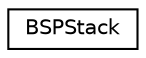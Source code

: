 digraph G
{
  edge [fontname="Helvetica",fontsize="10",labelfontname="Helvetica",labelfontsize="10"];
  node [fontname="Helvetica",fontsize="10",shape=record];
  rankdir=LR;
  Node1 [label="BSPStack",height=0.2,width=0.4,color="black", fillcolor="white", style="filled",URL="$de/d11/classBSPStack.html",tooltip="bsp tree stack"];
}
